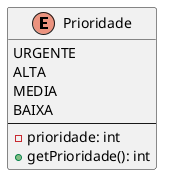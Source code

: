 @startuml

skinparam lineType ortho

enum Prioridade {
    URGENTE
    ALTA
    MEDIA
    BAIXA
    --
    - prioridade: int
    + getPrioridade(): int
}

@enduml
